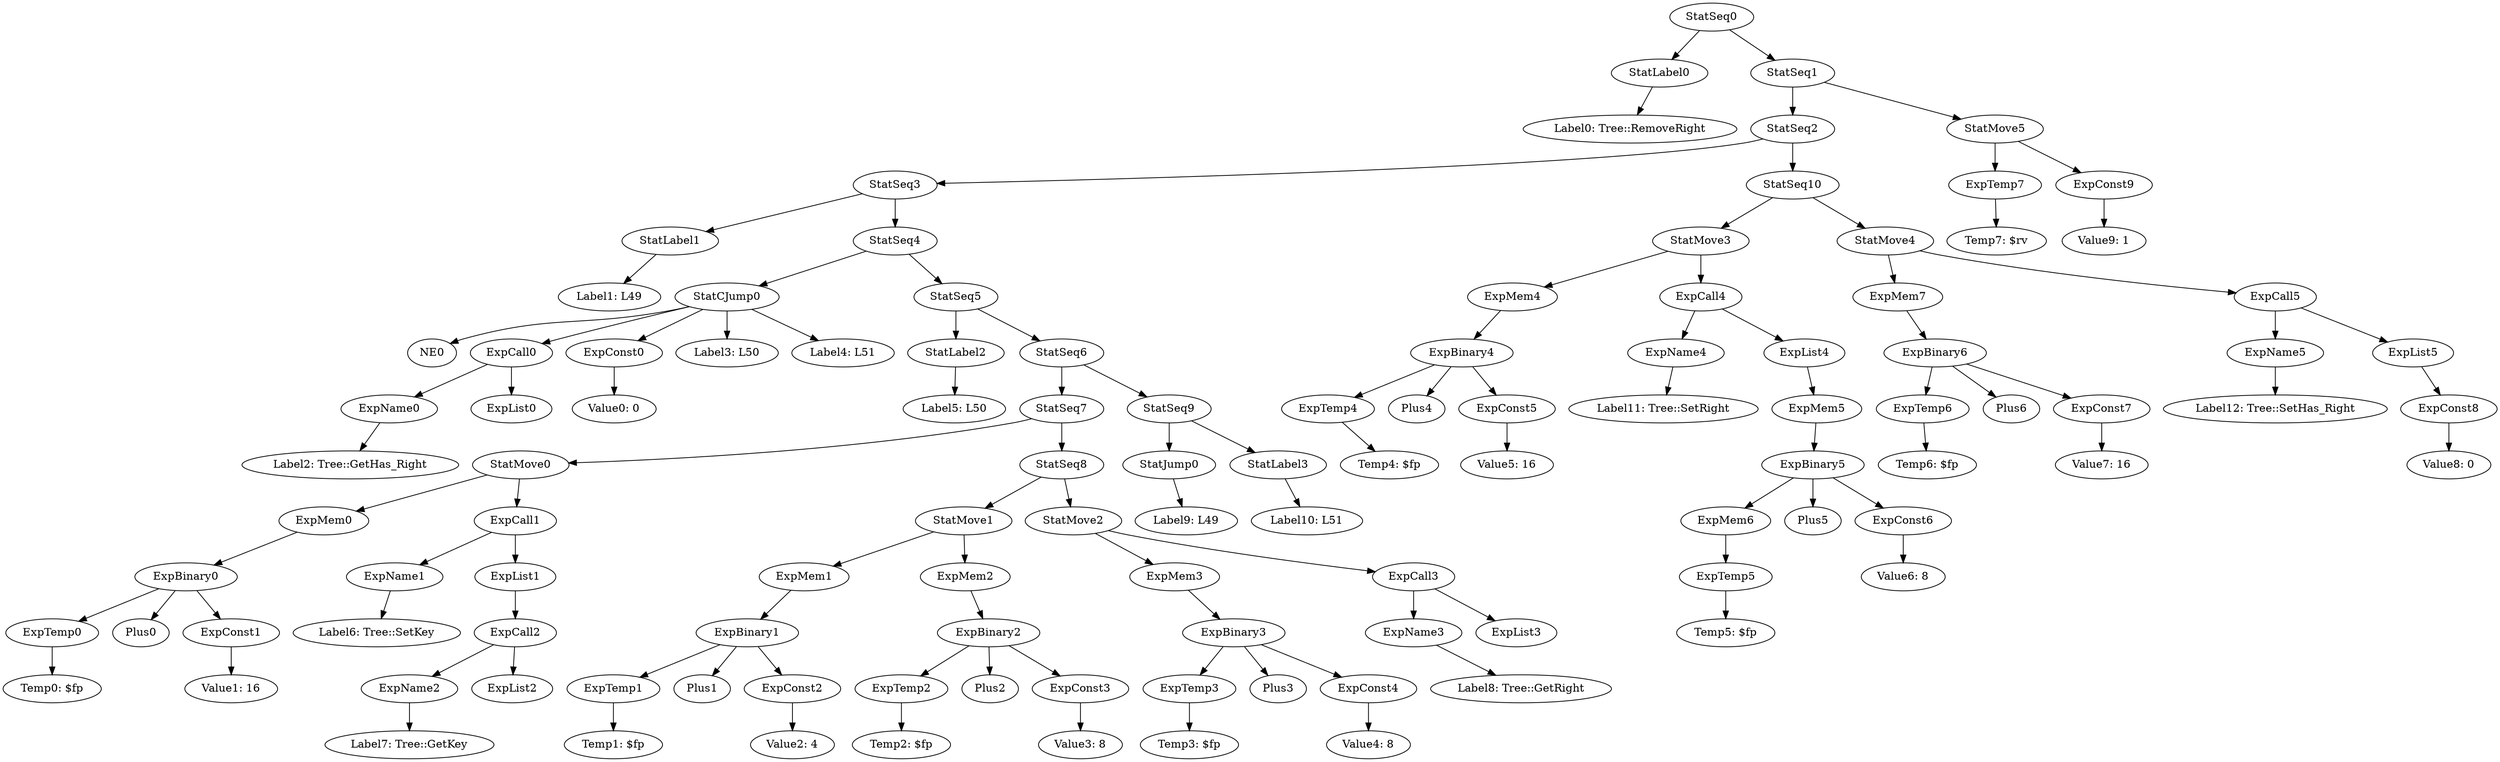 digraph {
	ordering = out;
	StatSeq1 -> StatSeq2;
	StatSeq1 -> StatMove5;
	ExpList5 -> ExpConst8;
	ExpCall5 -> ExpName5;
	ExpCall5 -> ExpList5;
	StatMove4 -> ExpMem7;
	StatMove4 -> ExpCall5;
	ExpConst7 -> "Value7: 16";
	ExpBinary6 -> ExpTemp6;
	ExpBinary6 -> Plus6;
	ExpBinary6 -> ExpConst7;
	ExpTemp6 -> "Temp6: $fp";
	ExpConst9 -> "Value9: 1";
	ExpBinary5 -> ExpMem6;
	ExpBinary5 -> Plus5;
	ExpBinary5 -> ExpConst6;
	ExpMem6 -> ExpTemp5;
	ExpTemp5 -> "Temp5: $fp";
	StatMove3 -> ExpMem4;
	StatMove3 -> ExpCall4;
	ExpName4 -> "Label11: Tree::SetRight";
	ExpMem4 -> ExpBinary4;
	StatMove5 -> ExpTemp7;
	StatMove5 -> ExpConst9;
	ExpConst5 -> "Value5: 16";
	StatSeq0 -> StatLabel0;
	StatSeq0 -> StatSeq1;
	ExpTemp1 -> "Temp1: $fp";
	ExpMem0 -> ExpBinary0;
	ExpList4 -> ExpMem5;
	ExpBinary0 -> ExpTemp0;
	ExpBinary0 -> Plus0;
	ExpBinary0 -> ExpConst1;
	ExpName2 -> "Label7: Tree::GetKey";
	StatSeq7 -> StatMove0;
	StatSeq7 -> StatSeq8;
	ExpTemp7 -> "Temp7: $rv";
	ExpTemp0 -> "Temp0: $fp";
	StatSeq5 -> StatLabel2;
	StatSeq5 -> StatSeq6;
	StatCJump0 -> NE0;
	StatCJump0 -> ExpCall0;
	StatCJump0 -> ExpConst0;
	StatCJump0 -> "Label3: L50";
	StatCJump0 -> "Label4: L51";
	StatMove1 -> ExpMem1;
	StatMove1 -> ExpMem2;
	StatSeq10 -> StatMove3;
	StatSeq10 -> StatMove4;
	ExpName1 -> "Label6: Tree::SetKey";
	ExpConst1 -> "Value1: 16";
	StatLabel1 -> "Label1: L49";
	StatSeq4 -> StatCJump0;
	StatSeq4 -> StatSeq5;
	ExpMem2 -> ExpBinary2;
	ExpCall1 -> ExpName1;
	ExpCall1 -> ExpList1;
	StatJump0 -> "Label9: L49";
	ExpCall0 -> ExpName0;
	ExpCall0 -> ExpList0;
	StatSeq9 -> StatJump0;
	StatSeq9 -> StatLabel3;
	ExpCall4 -> ExpName4;
	ExpCall4 -> ExpList4;
	StatLabel2 -> "Label5: L50";
	ExpCall2 -> ExpName2;
	ExpCall2 -> ExpList2;
	StatMove0 -> ExpMem0;
	StatMove0 -> ExpCall1;
	ExpMem7 -> ExpBinary6;
	StatSeq3 -> StatLabel1;
	StatSeq3 -> StatSeq4;
	ExpName5 -> "Label12: Tree::SetHas_Right";
	ExpName0 -> "Label2: Tree::GetHas_Right";
	ExpCall3 -> ExpName3;
	ExpCall3 -> ExpList3;
	ExpList1 -> ExpCall2;
	ExpBinary1 -> ExpTemp1;
	ExpBinary1 -> Plus1;
	ExpBinary1 -> ExpConst2;
	ExpConst6 -> "Value6: 8";
	ExpMem1 -> ExpBinary1;
	ExpTemp2 -> "Temp2: $fp";
	ExpMem5 -> ExpBinary5;
	StatLabel0 -> "Label0: Tree::RemoveRight";
	ExpBinary2 -> ExpTemp2;
	ExpBinary2 -> Plus2;
	ExpBinary2 -> ExpConst3;
	ExpConst3 -> "Value3: 8";
	StatSeq8 -> StatMove1;
	StatSeq8 -> StatMove2;
	ExpTemp3 -> "Temp3: $fp";
	StatSeq6 -> StatSeq7;
	StatSeq6 -> StatSeq9;
	ExpConst2 -> "Value2: 4";
	ExpBinary3 -> ExpTemp3;
	ExpBinary3 -> Plus3;
	ExpBinary3 -> ExpConst4;
	ExpMem3 -> ExpBinary3;
	StatMove2 -> ExpMem3;
	StatMove2 -> ExpCall3;
	ExpName3 -> "Label8: Tree::GetRight";
	ExpConst8 -> "Value8: 0";
	ExpConst4 -> "Value4: 8";
	StatLabel3 -> "Label10: L51";
	StatSeq2 -> StatSeq3;
	StatSeq2 -> StatSeq10;
	ExpTemp4 -> "Temp4: $fp";
	ExpConst0 -> "Value0: 0";
	ExpBinary4 -> ExpTemp4;
	ExpBinary4 -> Plus4;
	ExpBinary4 -> ExpConst5;
}

